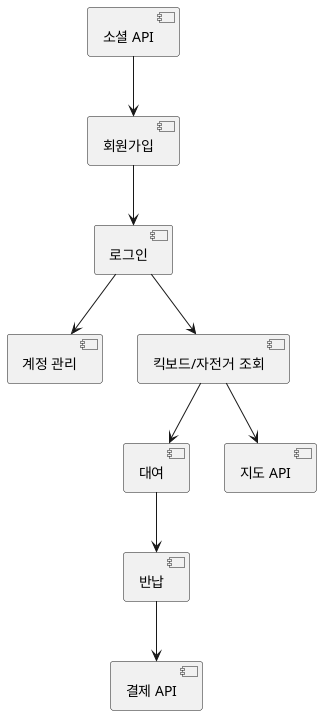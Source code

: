 ```plantuml
@startuml
component "소셜 API" as SocialAPI
component "회원가입" as Registration
component "로그인" as Login
component "계정 관리" as AccountManagement
component "킥보드/자전거 조회" as VehicleSearch
component "대여" as Rental
component "반납" as Return
component "결제 API" as PaymentAPI
component "지도 API" as MapAPI

SocialAPI --> Registration
Registration --> Login
Login --> AccountManagement
Login --> VehicleSearch
VehicleSearch --> MapAPI
VehicleSearch --> Rental
Rental --> Return
Return --> PaymentAPI
@enduml